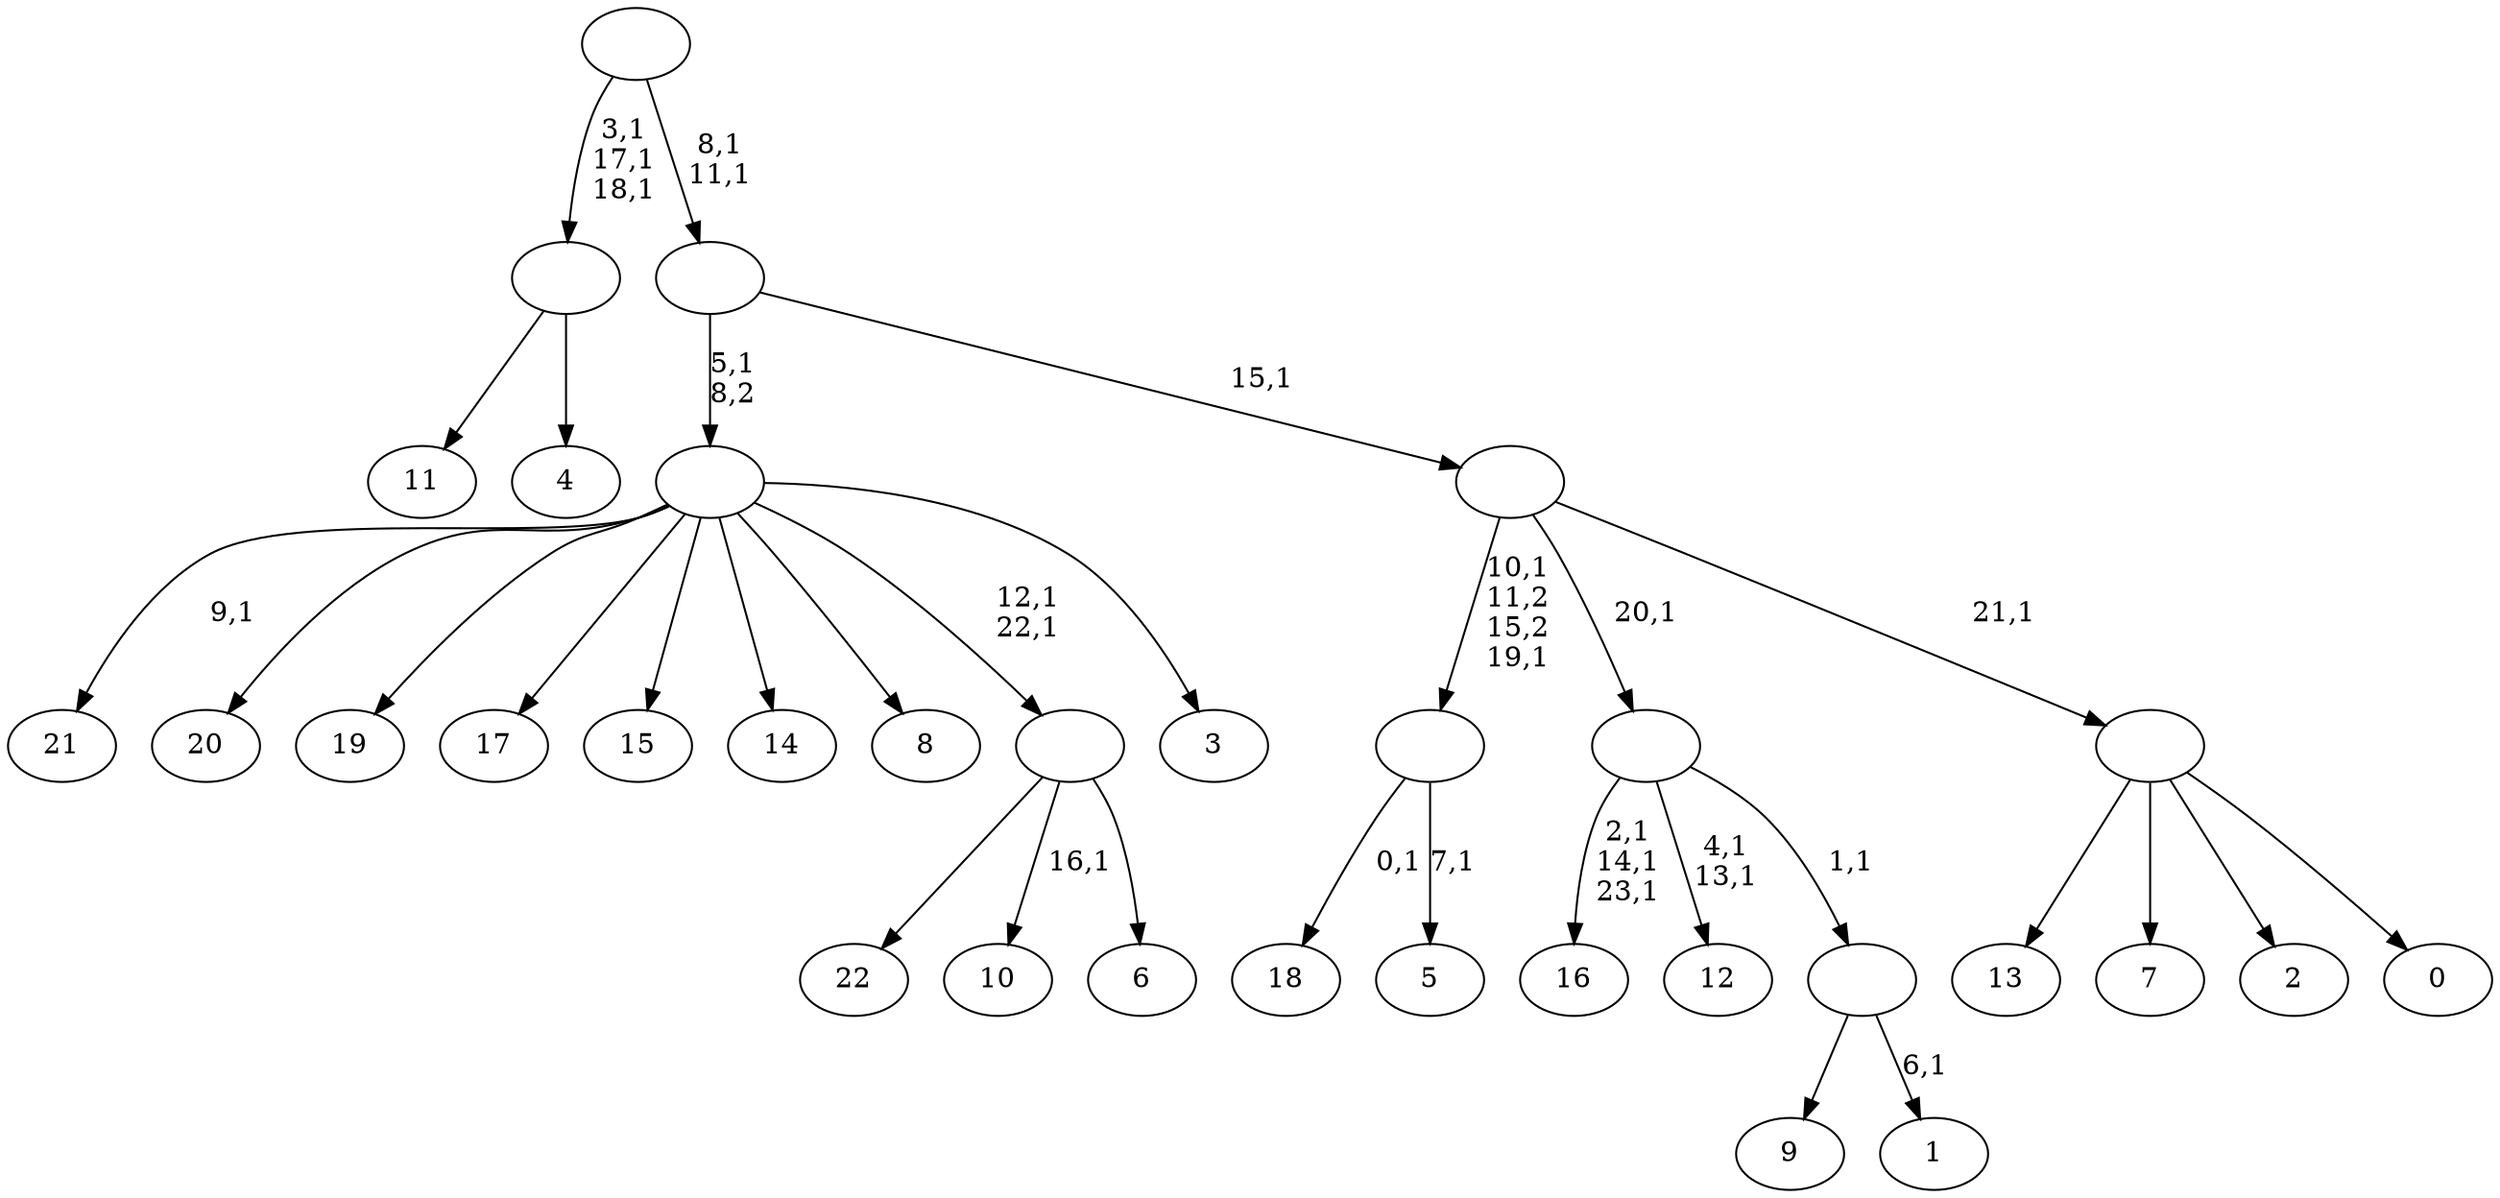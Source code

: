 digraph T {
	47 [label="22"]
	46 [label="21"]
	44 [label="20"]
	43 [label="19"]
	42 [label="18"]
	40 [label="17"]
	39 [label="16"]
	35 [label="15"]
	34 [label="14"]
	33 [label="13"]
	32 [label="12"]
	29 [label="11"]
	28 [label="10"]
	26 [label="9"]
	25 [label="8"]
	24 [label="7"]
	23 [label="6"]
	22 [label=""]
	20 [label="5"]
	18 [label=""]
	16 [label="4"]
	15 [label=""]
	12 [label="3"]
	11 [label=""]
	10 [label="2"]
	9 [label="1"]
	7 [label=""]
	6 [label=""]
	5 [label="0"]
	4 [label=""]
	3 [label=""]
	2 [label=""]
	0 [label=""]
	22 -> 28 [label="16,1"]
	22 -> 47 [label=""]
	22 -> 23 [label=""]
	18 -> 20 [label="7,1"]
	18 -> 42 [label="0,1"]
	15 -> 29 [label=""]
	15 -> 16 [label=""]
	11 -> 22 [label="12,1\n22,1"]
	11 -> 46 [label="9,1"]
	11 -> 44 [label=""]
	11 -> 43 [label=""]
	11 -> 40 [label=""]
	11 -> 35 [label=""]
	11 -> 34 [label=""]
	11 -> 25 [label=""]
	11 -> 12 [label=""]
	7 -> 9 [label="6,1"]
	7 -> 26 [label=""]
	6 -> 32 [label="4,1\n13,1"]
	6 -> 39 [label="2,1\n14,1\n23,1"]
	6 -> 7 [label="1,1"]
	4 -> 33 [label=""]
	4 -> 24 [label=""]
	4 -> 10 [label=""]
	4 -> 5 [label=""]
	3 -> 18 [label="10,1\n11,2\n15,2\n19,1"]
	3 -> 6 [label="20,1"]
	3 -> 4 [label="21,1"]
	2 -> 11 [label="5,1\n8,2"]
	2 -> 3 [label="15,1"]
	0 -> 2 [label="8,1\n11,1"]
	0 -> 15 [label="3,1\n17,1\n18,1"]
}
